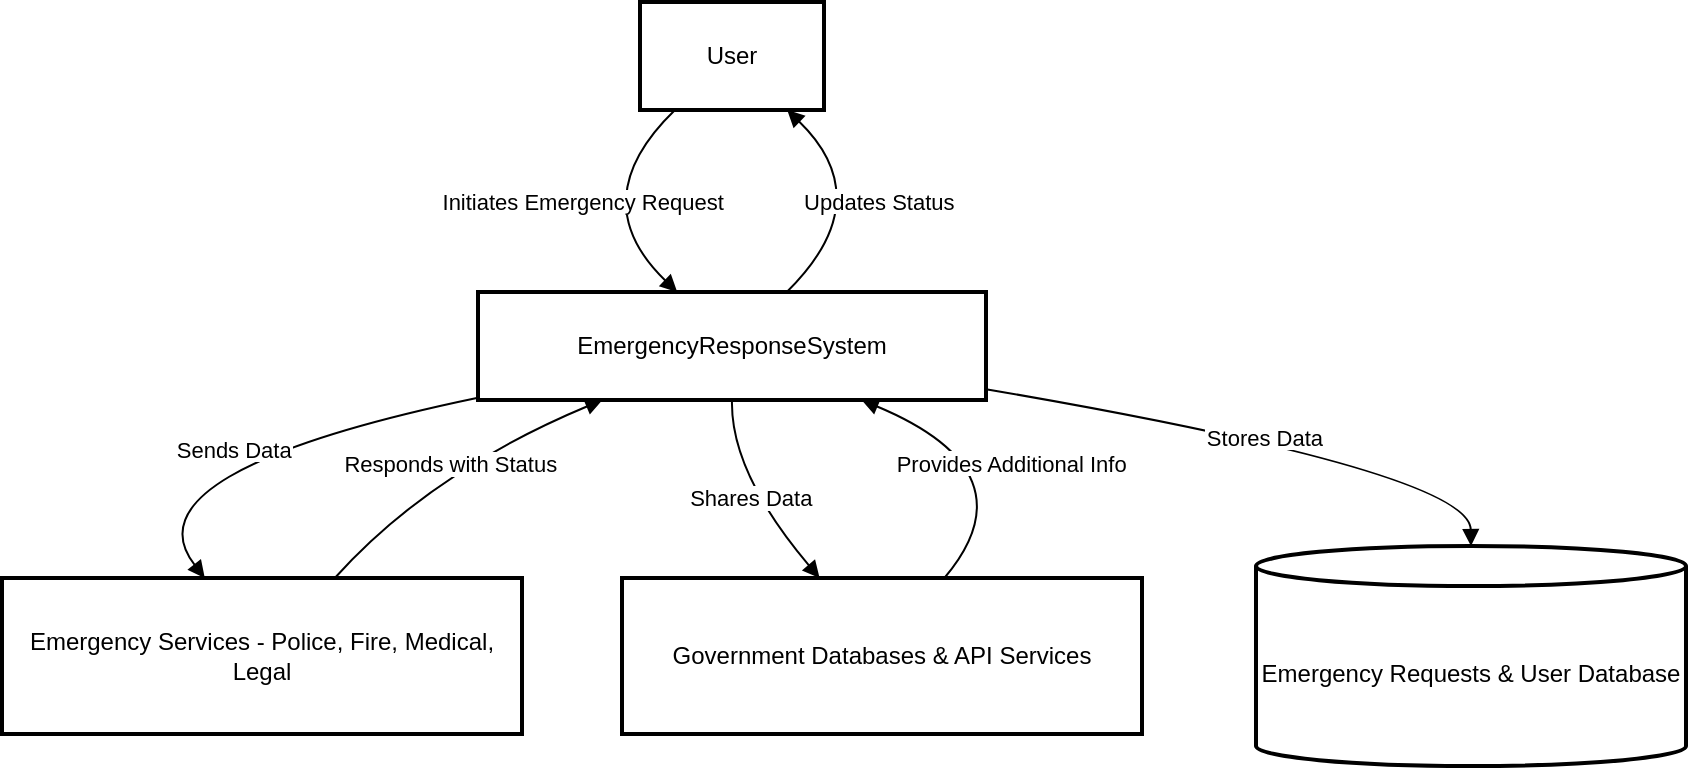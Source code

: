 <mxfile version="26.0.14">
  <diagram name="Page-1" id="aOAznq1yPv2-tUx42f_M">
    <mxGraphModel dx="880" dy="468" grid="1" gridSize="10" guides="1" tooltips="1" connect="1" arrows="1" fold="1" page="1" pageScale="1" pageWidth="850" pageHeight="1100" math="0" shadow="0">
      <root>
        <mxCell id="0" />
        <mxCell id="1" parent="0" />
        <mxCell id="K6o_-MYocCNg6YU_LOVS-1" value="User" style="whiteSpace=wrap;strokeWidth=2;" vertex="1" parent="1">
          <mxGeometry x="339" y="20" width="92" height="54" as="geometry" />
        </mxCell>
        <mxCell id="K6o_-MYocCNg6YU_LOVS-2" value="EmergencyResponseSystem" style="whiteSpace=wrap;strokeWidth=2;" vertex="1" parent="1">
          <mxGeometry x="258" y="165" width="254" height="54" as="geometry" />
        </mxCell>
        <mxCell id="K6o_-MYocCNg6YU_LOVS-3" value="Emergency Services - Police, Fire, Medical, Legal" style="whiteSpace=wrap;strokeWidth=2;" vertex="1" parent="1">
          <mxGeometry x="20" y="308" width="260" height="78" as="geometry" />
        </mxCell>
        <mxCell id="K6o_-MYocCNg6YU_LOVS-4" value="Government Databases &amp; API Services" style="whiteSpace=wrap;strokeWidth=2;" vertex="1" parent="1">
          <mxGeometry x="330" y="308" width="260" height="78" as="geometry" />
        </mxCell>
        <mxCell id="K6o_-MYocCNg6YU_LOVS-5" value="Emergency Requests &amp; User Database" style="shape=cylinder3;boundedLbl=1;backgroundOutline=1;size=10;strokeWidth=2;whiteSpace=wrap;" vertex="1" parent="1">
          <mxGeometry x="647" y="292" width="215" height="110" as="geometry" />
        </mxCell>
        <mxCell id="K6o_-MYocCNg6YU_LOVS-6" value="Initiates Emergency Request" style="curved=1;startArrow=none;endArrow=block;exitX=0.19;exitY=1;entryX=0.39;entryY=-0.01;rounded=0;" edge="1" parent="1" source="K6o_-MYocCNg6YU_LOVS-1" target="K6o_-MYocCNg6YU_LOVS-2">
          <mxGeometry relative="1" as="geometry">
            <Array as="points">
              <mxPoint x="310" y="119" />
            </Array>
          </mxGeometry>
        </mxCell>
        <mxCell id="K6o_-MYocCNg6YU_LOVS-7" value="Sends Data" style="curved=1;startArrow=none;endArrow=block;exitX=0;exitY=0.98;entryX=0.39;entryY=0;rounded=0;" edge="1" parent="1" source="K6o_-MYocCNg6YU_LOVS-2" target="K6o_-MYocCNg6YU_LOVS-3">
          <mxGeometry relative="1" as="geometry">
            <Array as="points">
              <mxPoint x="80" y="255" />
            </Array>
          </mxGeometry>
        </mxCell>
        <mxCell id="K6o_-MYocCNg6YU_LOVS-8" value="Responds with Status" style="curved=1;startArrow=none;endArrow=block;exitX=0.64;exitY=0;entryX=0.25;entryY=0.99;rounded=0;" edge="1" parent="1" source="K6o_-MYocCNg6YU_LOVS-3" target="K6o_-MYocCNg6YU_LOVS-2">
          <mxGeometry relative="1" as="geometry">
            <Array as="points">
              <mxPoint x="234" y="255" />
            </Array>
          </mxGeometry>
        </mxCell>
        <mxCell id="K6o_-MYocCNg6YU_LOVS-9" value="Updates Status" style="curved=1;startArrow=none;endArrow=block;exitX=0.61;exitY=-0.01;entryX=0.8;entryY=1;rounded=0;" edge="1" parent="1" source="K6o_-MYocCNg6YU_LOVS-2" target="K6o_-MYocCNg6YU_LOVS-1">
          <mxGeometry relative="1" as="geometry">
            <Array as="points">
              <mxPoint x="459" y="119" />
            </Array>
          </mxGeometry>
        </mxCell>
        <mxCell id="K6o_-MYocCNg6YU_LOVS-10" value="Shares Data" style="curved=1;startArrow=none;endArrow=block;exitX=0.5;exitY=0.99;entryX=0.38;entryY=0;rounded=0;" edge="1" parent="1" source="K6o_-MYocCNg6YU_LOVS-2" target="K6o_-MYocCNg6YU_LOVS-4">
          <mxGeometry relative="1" as="geometry">
            <Array as="points">
              <mxPoint x="384" y="255" />
            </Array>
          </mxGeometry>
        </mxCell>
        <mxCell id="K6o_-MYocCNg6YU_LOVS-11" value="Provides Additional Info" style="curved=1;startArrow=none;endArrow=block;exitX=0.62;exitY=0;entryX=0.75;entryY=0.99;rounded=0;" edge="1" parent="1" source="K6o_-MYocCNg6YU_LOVS-4" target="K6o_-MYocCNg6YU_LOVS-2">
          <mxGeometry relative="1" as="geometry">
            <Array as="points">
              <mxPoint x="536" y="255" />
            </Array>
          </mxGeometry>
        </mxCell>
        <mxCell id="K6o_-MYocCNg6YU_LOVS-12" value="Stores Data" style="curved=1;startArrow=none;endArrow=block;exitX=1;exitY=0.9;entryX=0.5;entryY=0;rounded=0;" edge="1" parent="1" source="K6o_-MYocCNg6YU_LOVS-2" target="K6o_-MYocCNg6YU_LOVS-5">
          <mxGeometry relative="1" as="geometry">
            <Array as="points">
              <mxPoint x="754" y="255" />
            </Array>
          </mxGeometry>
        </mxCell>
      </root>
    </mxGraphModel>
  </diagram>
</mxfile>

